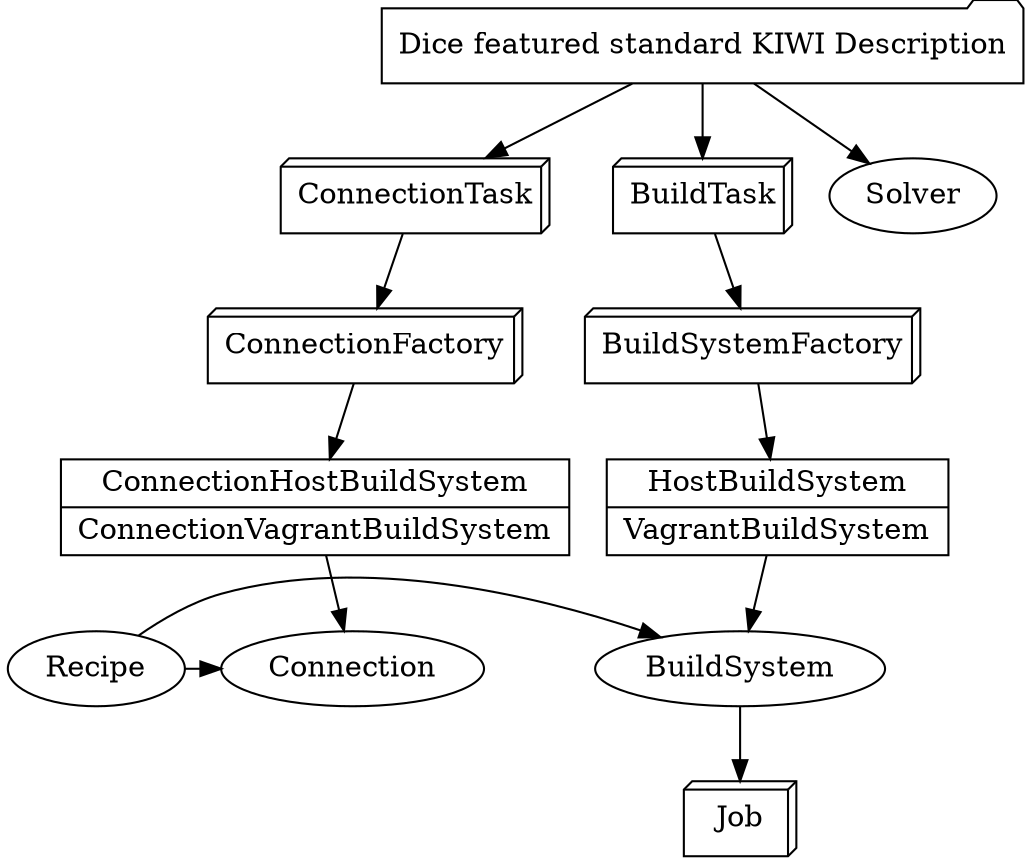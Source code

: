 // dot -Gsplines=ortho -Tpng -oMyGraph.png dice/.dice.dot

digraph Dice {
  {
    node [shape=box3d]
    Job
    BuildSystemFactory
    ConnectionTask
    BuildTask
    ConnectionFactory
//    Command
//    DiceConfig
  }
  
  {
    node [shape=folder]
    Description [label="Dice featured standard KIWI Description"]
  }

  {
//    Logger
    Solver
    Recipe
    BuildSystem
  }

  {
    node [shape=record]
    BSFactory [label="{HostBuildSystem|VagrantBuildSystem}"]
  }

  {
    node [shape=record]
    CBSFactory [label="{ConnectionHostBuildSystem|ConnectionVagrantBuildSystem}"]
  }


  Description -> BuildTask

  Description -> ConnectionTask

  Description -> Solver

  BuildSystemFactory -> BSFactory

  BuildTask -> BuildSystemFactory

  BSFactory -> BuildSystem

  BuildSystem -> Job

  ConnectionFactory -> CBSFactory

  ConnectionTask -> ConnectionFactory

  CBSFactory -> Connection

  {rank=same; Recipe -> Connection}
  {rank=same; Recipe -> BuildSystem}


//  DiceConfig -> Recipe

}
